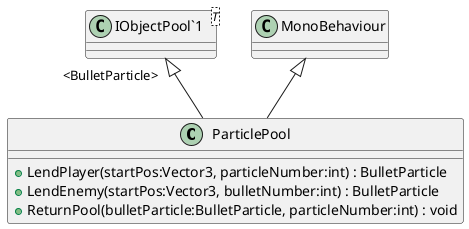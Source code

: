 @startuml
class ParticlePool {
    + LendPlayer(startPos:Vector3, particleNumber:int) : BulletParticle
    + LendEnemy(startPos:Vector3, bulletNumber:int) : BulletParticle
    + ReturnPool(bulletParticle:BulletParticle, particleNumber:int) : void
}
class "IObjectPool`1"<T> {
}
MonoBehaviour <|-- ParticlePool
"IObjectPool`1" "<BulletParticle>" <|-- ParticlePool
@enduml
